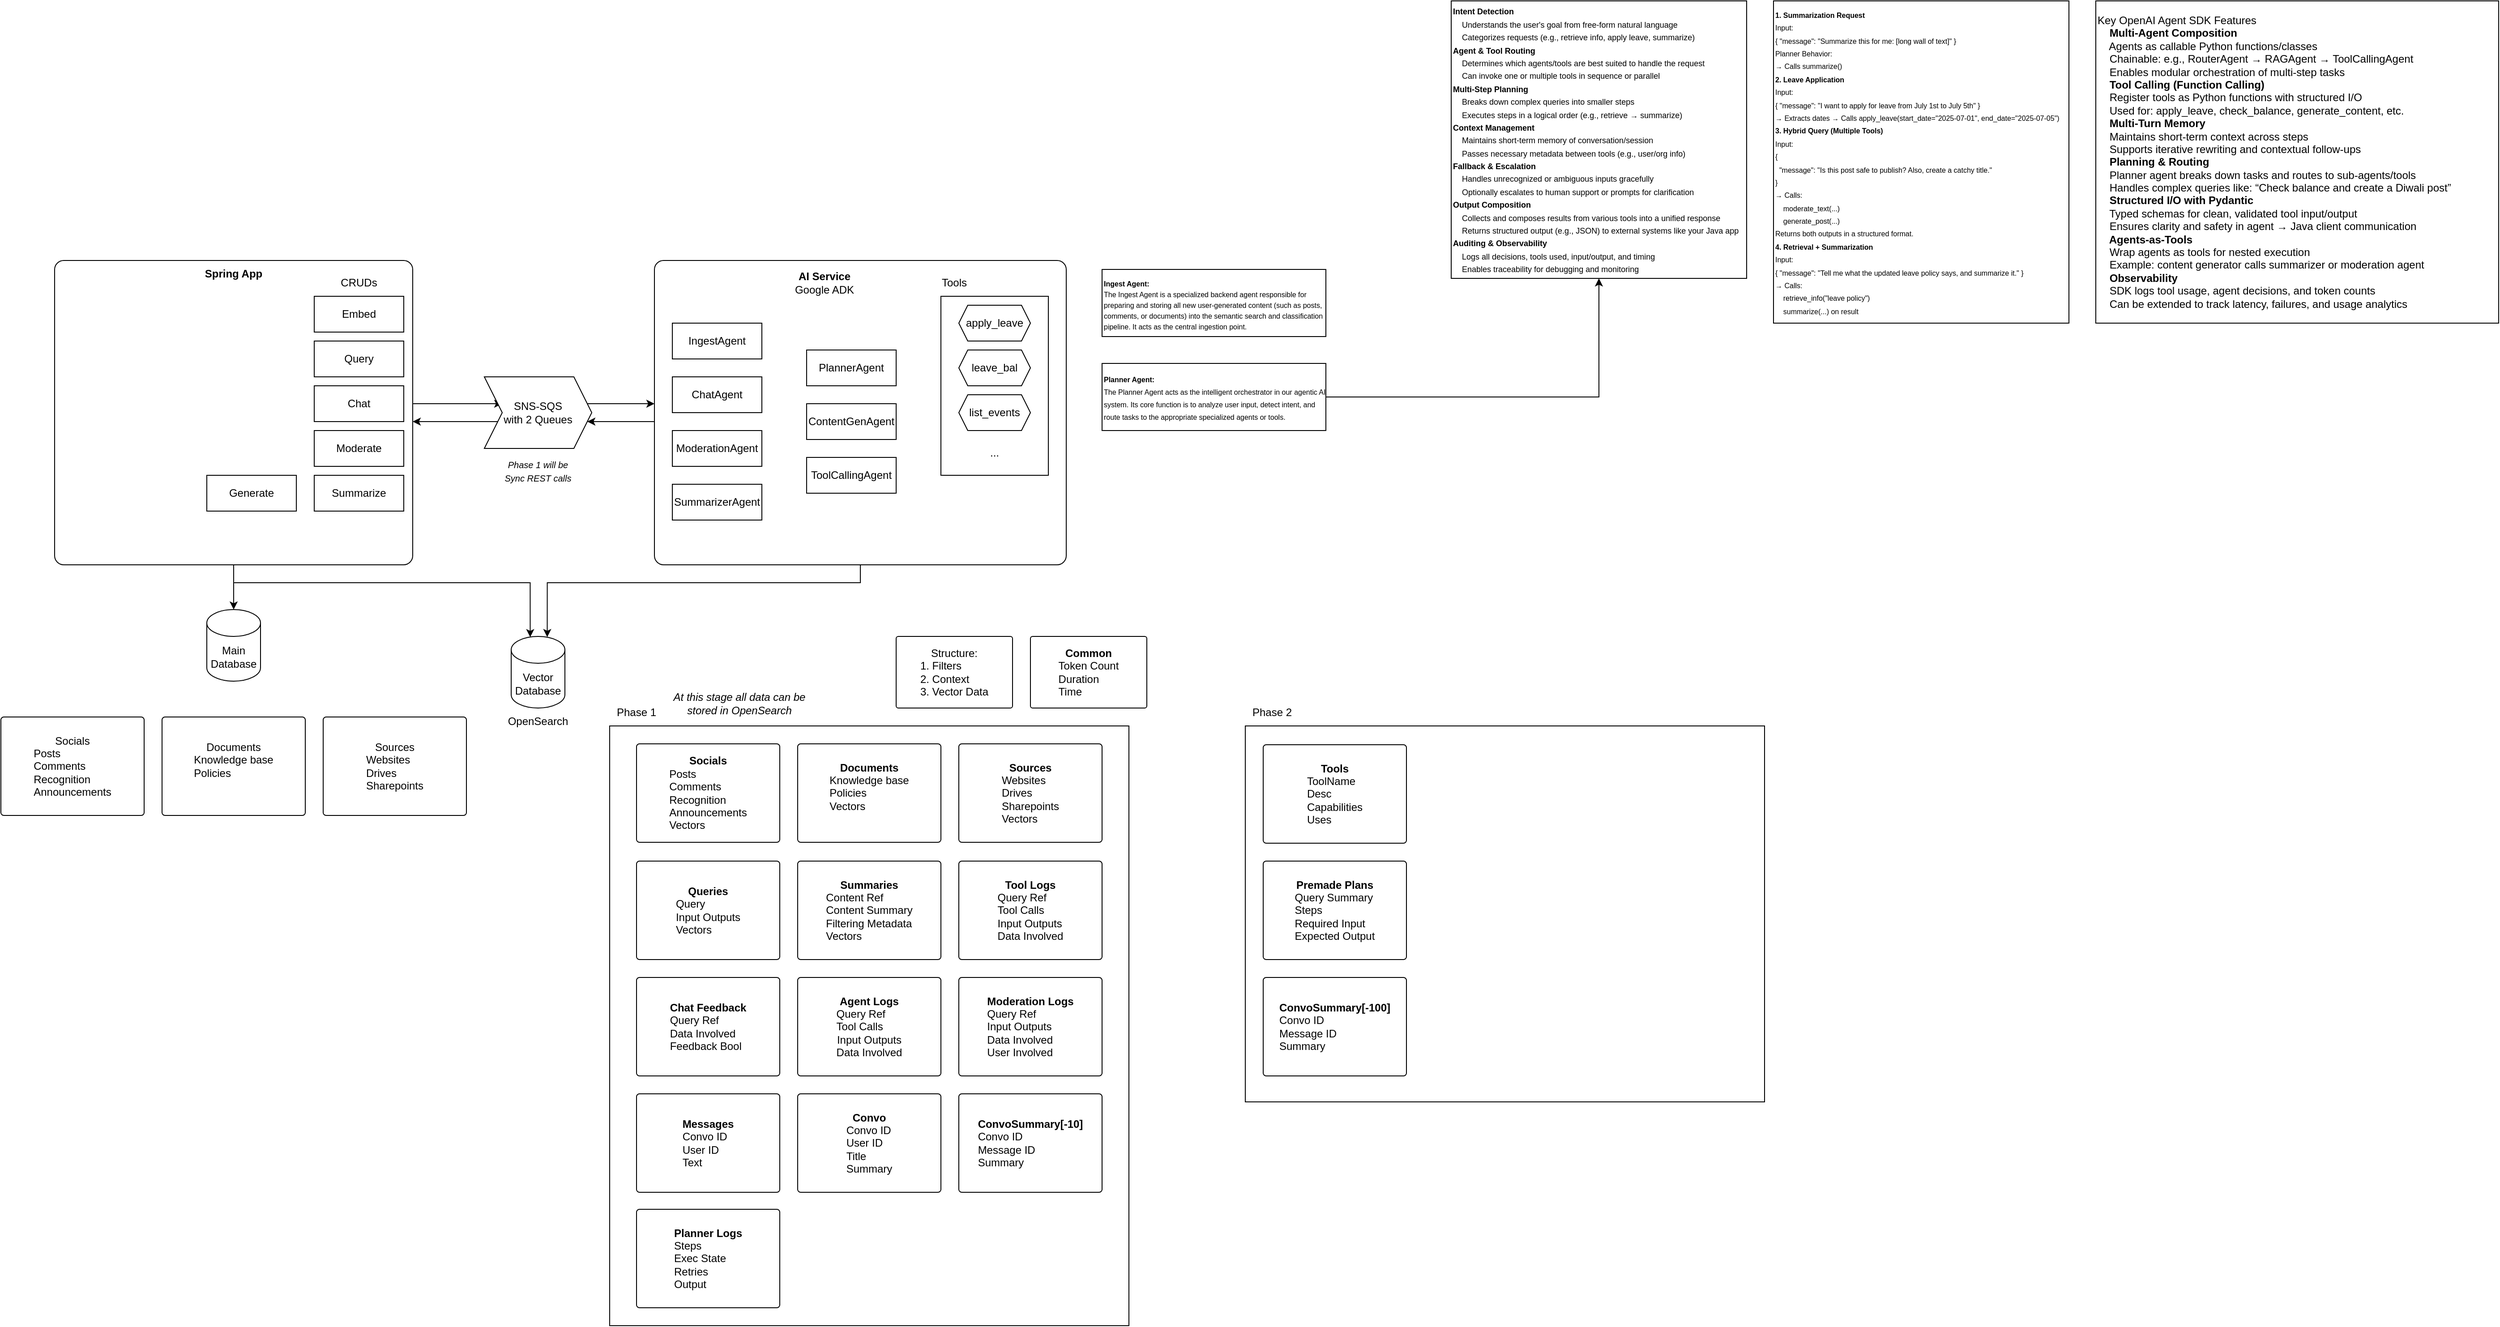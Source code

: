 <mxfile version="27.1.5">
  <diagram name="Page-1" id="6BmJr5rbr6GqPgEecNDf">
    <mxGraphModel dx="3347" dy="1787" grid="1" gridSize="10" guides="1" tooltips="1" connect="1" arrows="1" fold="1" page="0" pageScale="1" pageWidth="850" pageHeight="1100" math="0" shadow="0">
      <root>
        <mxCell id="0" />
        <mxCell id="1" parent="0" />
        <mxCell id="sI5unZWtDdbz9k2Sz7qP-52" value="" style="rounded=0;whiteSpace=wrap;html=1;fillColor=none;" parent="1" vertex="1">
          <mxGeometry x="-910" y="230" width="580" height="670" as="geometry" />
        </mxCell>
        <mxCell id="sI5unZWtDdbz9k2Sz7qP-54" value="" style="rounded=0;whiteSpace=wrap;html=1;fillColor=none;" parent="1" vertex="1">
          <mxGeometry x="-200" y="230" width="580" height="420" as="geometry" />
        </mxCell>
        <mxCell id="sI5unZWtDdbz9k2Sz7qP-48" style="edgeStyle=orthogonalEdgeStyle;rounded=0;orthogonalLoop=1;jettySize=auto;html=1;entryX=0.671;entryY=0.009;entryDx=0;entryDy=0;entryPerimeter=0;" parent="1" source="sI5unZWtDdbz9k2Sz7qP-1" target="sI5unZWtDdbz9k2Sz7qP-4" edge="1">
          <mxGeometry relative="1" as="geometry">
            <Array as="points">
              <mxPoint x="-630" y="70" />
              <mxPoint x="-980" y="70" />
            </Array>
          </mxGeometry>
        </mxCell>
        <mxCell id="wAs_jN0kXxlNqG_Lku9J-8" style="edgeStyle=orthogonalEdgeStyle;rounded=0;orthogonalLoop=1;jettySize=auto;html=1;" edge="1" parent="1" source="sI5unZWtDdbz9k2Sz7qP-1" target="wAs_jN0kXxlNqG_Lku9J-4">
          <mxGeometry relative="1" as="geometry">
            <Array as="points">
              <mxPoint x="-890" y="-110" />
              <mxPoint x="-890" y="-110" />
            </Array>
          </mxGeometry>
        </mxCell>
        <mxCell id="sI5unZWtDdbz9k2Sz7qP-1" value="" style="rounded=1;whiteSpace=wrap;html=1;arcSize=3;" parent="1" vertex="1">
          <mxGeometry x="-860" y="-290" width="460" height="340" as="geometry" />
        </mxCell>
        <mxCell id="sI5unZWtDdbz9k2Sz7qP-2" value="&lt;div&gt;&lt;b&gt;AI Service&lt;/b&gt;&lt;/div&gt;&lt;div&gt;Google ADK&lt;/div&gt;" style="text;html=1;align=center;verticalAlign=middle;whiteSpace=wrap;rounded=0;" parent="1" vertex="1">
          <mxGeometry x="-730" y="-280" width="120" height="30" as="geometry" />
        </mxCell>
        <mxCell id="sI5unZWtDdbz9k2Sz7qP-4" value="Vector Database" style="shape=cylinder3;whiteSpace=wrap;html=1;boundedLbl=1;backgroundOutline=1;size=15;" parent="1" vertex="1">
          <mxGeometry x="-1020" y="130" width="60" height="80" as="geometry" />
        </mxCell>
        <mxCell id="sI5unZWtDdbz9k2Sz7qP-6" value="&lt;div&gt;&lt;b&gt;Socials&lt;/b&gt;&lt;/div&gt;&lt;div align=&quot;left&quot;&gt;Posts&lt;/div&gt;&lt;div align=&quot;left&quot;&gt;Comments&lt;/div&gt;&lt;div align=&quot;left&quot;&gt;Recognition&lt;/div&gt;&lt;div align=&quot;left&quot;&gt;Announcements&lt;/div&gt;&lt;div align=&quot;left&quot;&gt;Vectors&lt;/div&gt;" style="rounded=1;whiteSpace=wrap;html=1;arcSize=3;" parent="1" vertex="1">
          <mxGeometry x="-880" y="250" width="160" height="110" as="geometry" />
        </mxCell>
        <mxCell id="sI5unZWtDdbz9k2Sz7qP-7" value="&lt;div&gt;Structure:&lt;/div&gt;&lt;div align=&quot;left&quot;&gt;1. Filters&lt;/div&gt;&lt;div align=&quot;left&quot;&gt;2. Context&lt;/div&gt;&lt;div align=&quot;left&quot;&gt;3. Vector Data&lt;/div&gt;" style="rounded=1;whiteSpace=wrap;html=1;arcSize=3;" parent="1" vertex="1">
          <mxGeometry x="-590" y="130" width="130" height="80" as="geometry" />
        </mxCell>
        <mxCell id="sI5unZWtDdbz9k2Sz7qP-8" value="&lt;div&gt;&lt;b&gt;Documents&lt;/b&gt;&lt;/div&gt;&lt;div align=&quot;left&quot;&gt;Knowledge base&lt;/div&gt;&lt;div align=&quot;left&quot;&gt;Policies&lt;/div&gt;&lt;div align=&quot;left&quot;&gt;Vectors&lt;/div&gt;&lt;div align=&quot;left&quot;&gt;&lt;br&gt;&lt;/div&gt;" style="rounded=1;whiteSpace=wrap;html=1;arcSize=3;" parent="1" vertex="1">
          <mxGeometry x="-700" y="250" width="160" height="110" as="geometry" />
        </mxCell>
        <mxCell id="sI5unZWtDdbz9k2Sz7qP-9" value="&lt;div&gt;&lt;b&gt;Sources&lt;/b&gt;&lt;/div&gt;&lt;div align=&quot;left&quot;&gt;Websites&lt;/div&gt;&lt;div align=&quot;left&quot;&gt;Drives&lt;/div&gt;&lt;div align=&quot;left&quot;&gt;Sharepoints&lt;/div&gt;&lt;div align=&quot;left&quot;&gt;Vectors&lt;/div&gt;" style="rounded=1;whiteSpace=wrap;html=1;arcSize=3;" parent="1" vertex="1">
          <mxGeometry x="-520" y="250" width="160" height="110" as="geometry" />
        </mxCell>
        <mxCell id="wAs_jN0kXxlNqG_Lku9J-5" style="edgeStyle=orthogonalEdgeStyle;rounded=0;orthogonalLoop=1;jettySize=auto;html=1;" edge="1" parent="1">
          <mxGeometry relative="1" as="geometry">
            <mxPoint x="-1130" y="-130" as="sourcePoint" />
            <mxPoint x="-1030" y="-130" as="targetPoint" />
          </mxGeometry>
        </mxCell>
        <mxCell id="sI5unZWtDdbz9k2Sz7qP-10" value="" style="rounded=1;whiteSpace=wrap;html=1;arcSize=3;" parent="1" vertex="1">
          <mxGeometry x="-1530" y="-290" width="400" height="340" as="geometry" />
        </mxCell>
        <mxCell id="sI5unZWtDdbz9k2Sz7qP-11" value="&lt;div&gt;&lt;b&gt;Spring App&lt;/b&gt;&lt;/div&gt;" style="text;html=1;align=center;verticalAlign=middle;whiteSpace=wrap;rounded=0;" parent="1" vertex="1">
          <mxGeometry x="-1390" y="-290" width="120" height="30" as="geometry" />
        </mxCell>
        <mxCell id="sI5unZWtDdbz9k2Sz7qP-13" value="IngestAgent" style="rounded=0;whiteSpace=wrap;html=1;" parent="1" vertex="1">
          <mxGeometry x="-840" y="-220" width="100" height="40" as="geometry" />
        </mxCell>
        <mxCell id="sI5unZWtDdbz9k2Sz7qP-14" value="&lt;div style=&quot;line-height: 100%;&quot;&gt;&lt;div align=&quot;left&quot;&gt;&lt;b&gt;&lt;font style=&quot;font-size: 8px; line-height: 100%;&quot;&gt;Ingest Agent:&lt;/font&gt;&lt;/b&gt;&lt;/div&gt;&lt;div align=&quot;left&quot;&gt;&lt;font style=&quot;font-size: 8px; line-height: 100%;&quot;&gt;The &lt;span data-end=&quot;216&quot; data-start=&quot;200&quot;&gt;Ingest Agent&lt;/span&gt; is a specialized backend agent responsible for preparing and storing all new user-generated content (such as posts, comments, or documents) into the semantic search and classification pipeline. It acts as the central ingestion point.&lt;/font&gt;&lt;/div&gt;&lt;/div&gt;" style="rounded=0;whiteSpace=wrap;html=1;align=left;" parent="1" vertex="1">
          <mxGeometry x="-360" y="-280" width="250" height="75" as="geometry" />
        </mxCell>
        <mxCell id="sI5unZWtDdbz9k2Sz7qP-15" value="Main Database" style="shape=cylinder3;whiteSpace=wrap;html=1;boundedLbl=1;backgroundOutline=1;size=15;" parent="1" vertex="1">
          <mxGeometry x="-1360" y="100" width="60" height="80" as="geometry" />
        </mxCell>
        <mxCell id="sI5unZWtDdbz9k2Sz7qP-17" value="&lt;div&gt;Socials&lt;/div&gt;&lt;div align=&quot;left&quot;&gt;Posts&lt;/div&gt;&lt;div align=&quot;left&quot;&gt;Comments&lt;/div&gt;&lt;div align=&quot;left&quot;&gt;Recognition&lt;/div&gt;&lt;div align=&quot;left&quot;&gt;Announcements&lt;/div&gt;" style="rounded=1;whiteSpace=wrap;html=1;arcSize=3;" parent="1" vertex="1">
          <mxGeometry x="-1590" y="220" width="160" height="110" as="geometry" />
        </mxCell>
        <mxCell id="sI5unZWtDdbz9k2Sz7qP-18" value="&lt;div&gt;Documents&lt;/div&gt;&lt;div align=&quot;left&quot;&gt;Knowledge base&lt;/div&gt;&lt;div align=&quot;left&quot;&gt;Policies&lt;/div&gt;&lt;div align=&quot;left&quot;&gt;&lt;br&gt;&lt;/div&gt;" style="rounded=1;whiteSpace=wrap;html=1;arcSize=3;" parent="1" vertex="1">
          <mxGeometry x="-1410" y="220" width="160" height="110" as="geometry" />
        </mxCell>
        <mxCell id="sI5unZWtDdbz9k2Sz7qP-19" value="&lt;div&gt;Sources&lt;/div&gt;&lt;div align=&quot;left&quot;&gt;Websites&lt;/div&gt;&lt;div align=&quot;left&quot;&gt;Drives&lt;/div&gt;&lt;div align=&quot;left&quot;&gt;Sharepoints&lt;/div&gt;" style="rounded=1;whiteSpace=wrap;html=1;arcSize=3;" parent="1" vertex="1">
          <mxGeometry x="-1230" y="220" width="160" height="110" as="geometry" />
        </mxCell>
        <mxCell id="sI5unZWtDdbz9k2Sz7qP-20" value="&lt;div&gt;&lt;b&gt;Queries&lt;/b&gt;&lt;/div&gt;&lt;div align=&quot;left&quot;&gt;Query&lt;/div&gt;Input Outputs&lt;div align=&quot;left&quot;&gt;Vectors&lt;/div&gt;" style="rounded=1;whiteSpace=wrap;html=1;arcSize=3;" parent="1" vertex="1">
          <mxGeometry x="-880" y="381" width="160" height="110" as="geometry" />
        </mxCell>
        <mxCell id="sI5unZWtDdbz9k2Sz7qP-21" value="&lt;div&gt;&lt;b&gt;Summaries&lt;/b&gt;&lt;/div&gt;&lt;div align=&quot;left&quot;&gt;Content Ref&lt;/div&gt;&lt;div align=&quot;left&quot;&gt;Content Summary&lt;/div&gt;&lt;div align=&quot;left&quot;&gt;Filtering Metadata&lt;/div&gt;&lt;div align=&quot;left&quot;&gt;Vectors&lt;/div&gt;" style="rounded=1;whiteSpace=wrap;html=1;arcSize=3;" parent="1" vertex="1">
          <mxGeometry x="-700" y="381" width="160" height="110" as="geometry" />
        </mxCell>
        <mxCell id="sI5unZWtDdbz9k2Sz7qP-22" value="&lt;div align=&quot;center&quot;&gt;&lt;b&gt;Tool Logs&lt;/b&gt;&lt;/div&gt;&lt;div align=&quot;left&quot;&gt;Query Ref&lt;/div&gt;&lt;div align=&quot;left&quot;&gt;Tool Calls&lt;/div&gt;&lt;div align=&quot;left&quot;&gt;Input Outputs&lt;/div&gt;&lt;div align=&quot;left&quot;&gt;Data Involved&lt;/div&gt;" style="rounded=1;whiteSpace=wrap;html=1;arcSize=3;align=center;" parent="1" vertex="1">
          <mxGeometry x="-520" y="381" width="160" height="110" as="geometry" />
        </mxCell>
        <mxCell id="sI5unZWtDdbz9k2Sz7qP-23" value="&lt;div&gt;&lt;b&gt;Chat Feedback&lt;/b&gt;&lt;/div&gt;&lt;div align=&quot;left&quot;&gt;Query Ref&lt;/div&gt;&lt;div align=&quot;left&quot;&gt;Data Involved&lt;/div&gt;&lt;div align=&quot;left&quot;&gt;Feedback Bool&lt;/div&gt;" style="rounded=1;whiteSpace=wrap;html=1;arcSize=3;" parent="1" vertex="1">
          <mxGeometry x="-880" y="511" width="160" height="110" as="geometry" />
        </mxCell>
        <mxCell id="sI5unZWtDdbz9k2Sz7qP-24" value="&lt;div align=&quot;center&quot;&gt;&lt;b&gt;Agent Logs&lt;/b&gt;&lt;/div&gt;&lt;div align=&quot;left&quot;&gt;Query Ref&lt;/div&gt;&lt;div align=&quot;left&quot;&gt;Tool Calls&lt;/div&gt;&lt;div&gt;Input Outputs&lt;/div&gt;&lt;div&gt;Data Involved&lt;/div&gt;" style="rounded=1;whiteSpace=wrap;html=1;arcSize=3;align=center;" parent="1" vertex="1">
          <mxGeometry x="-700" y="511" width="160" height="110" as="geometry" />
        </mxCell>
        <mxCell id="sI5unZWtDdbz9k2Sz7qP-25" value="&lt;div&gt;&lt;b&gt;Common&lt;/b&gt;&lt;/div&gt;&lt;div align=&quot;left&quot;&gt;Token Count&lt;/div&gt;&lt;div align=&quot;left&quot;&gt;Duration&lt;/div&gt;&lt;div align=&quot;left&quot;&gt;Time&lt;/div&gt;" style="rounded=1;whiteSpace=wrap;html=1;arcSize=3;" parent="1" vertex="1">
          <mxGeometry x="-440" y="130" width="130" height="80" as="geometry" />
        </mxCell>
        <mxCell id="sI5unZWtDdbz9k2Sz7qP-26" value="&lt;div align=&quot;center&quot;&gt;&lt;b&gt;Moderation Logs&lt;/b&gt;&lt;/div&gt;&lt;div align=&quot;left&quot;&gt;Query Ref&lt;/div&gt;&lt;div align=&quot;left&quot;&gt;Input Outputs&lt;/div&gt;&lt;div align=&quot;left&quot;&gt;Data Involved&lt;/div&gt;&lt;div align=&quot;left&quot;&gt;User Involved&lt;/div&gt;" style="rounded=1;whiteSpace=wrap;html=1;arcSize=3;align=center;" parent="1" vertex="1">
          <mxGeometry x="-520" y="511" width="160" height="110" as="geometry" />
        </mxCell>
        <mxCell id="sI5unZWtDdbz9k2Sz7qP-27" value="SummarizerAgent" style="rounded=0;whiteSpace=wrap;html=1;" parent="1" vertex="1">
          <mxGeometry x="-840" y="-40" width="100" height="40" as="geometry" />
        </mxCell>
        <mxCell id="sI5unZWtDdbz9k2Sz7qP-31" value="ModerationAgent" style="rounded=0;whiteSpace=wrap;html=1;" parent="1" vertex="1">
          <mxGeometry x="-840" y="-100" width="100" height="40" as="geometry" />
        </mxCell>
        <mxCell id="sI5unZWtDdbz9k2Sz7qP-32" value="ToolCallingAgent" style="rounded=0;whiteSpace=wrap;html=1;" parent="1" vertex="1">
          <mxGeometry x="-690" y="-70" width="100" height="40" as="geometry" />
        </mxCell>
        <mxCell id="sI5unZWtDdbz9k2Sz7qP-33" value="ContentGenAgent" style="rounded=0;whiteSpace=wrap;html=1;" parent="1" vertex="1">
          <mxGeometry x="-690" y="-130" width="100" height="40" as="geometry" />
        </mxCell>
        <mxCell id="sI5unZWtDdbz9k2Sz7qP-34" value="PlannerAgent" style="rounded=0;whiteSpace=wrap;html=1;" parent="1" vertex="1">
          <mxGeometry x="-690" y="-190" width="100" height="40" as="geometry" />
        </mxCell>
        <mxCell id="sI5unZWtDdbz9k2Sz7qP-35" value="ChatAgent" style="rounded=0;whiteSpace=wrap;html=1;" parent="1" vertex="1">
          <mxGeometry x="-840" y="-160" width="100" height="40" as="geometry" />
        </mxCell>
        <mxCell id="sI5unZWtDdbz9k2Sz7qP-37" value="apply_leave" style="shape=hexagon;perimeter=hexagonPerimeter2;whiteSpace=wrap;html=1;fixedSize=1;size=10;" parent="1" vertex="1">
          <mxGeometry x="-520" y="-240" width="80" height="40" as="geometry" />
        </mxCell>
        <mxCell id="sI5unZWtDdbz9k2Sz7qP-38" value="leave_bal" style="shape=hexagon;perimeter=hexagonPerimeter2;whiteSpace=wrap;html=1;fixedSize=1;size=10;" parent="1" vertex="1">
          <mxGeometry x="-520" y="-190" width="80" height="40" as="geometry" />
        </mxCell>
        <mxCell id="sI5unZWtDdbz9k2Sz7qP-40" value="list_events" style="shape=hexagon;perimeter=hexagonPerimeter2;whiteSpace=wrap;html=1;fixedSize=1;size=10;" parent="1" vertex="1">
          <mxGeometry x="-520" y="-140" width="80" height="40" as="geometry" />
        </mxCell>
        <mxCell id="sI5unZWtDdbz9k2Sz7qP-41" value="..." style="text;html=1;align=center;verticalAlign=middle;whiteSpace=wrap;rounded=0;" parent="1" vertex="1">
          <mxGeometry x="-510" y="-90" width="60" height="30" as="geometry" />
        </mxCell>
        <mxCell id="sI5unZWtDdbz9k2Sz7qP-42" value="" style="rounded=0;whiteSpace=wrap;html=1;fillColor=none;" parent="1" vertex="1">
          <mxGeometry x="-540" y="-250" width="120" height="200" as="geometry" />
        </mxCell>
        <mxCell id="sI5unZWtDdbz9k2Sz7qP-43" value="Tools" style="text;html=1;align=center;verticalAlign=middle;whiteSpace=wrap;rounded=0;" parent="1" vertex="1">
          <mxGeometry x="-555" y="-280" width="60" height="30" as="geometry" />
        </mxCell>
        <mxCell id="sI5unZWtDdbz9k2Sz7qP-47" style="edgeStyle=orthogonalEdgeStyle;rounded=0;orthogonalLoop=1;jettySize=auto;html=1;" parent="1" source="sI5unZWtDdbz9k2Sz7qP-44" target="sI5unZWtDdbz9k2Sz7qP-46" edge="1">
          <mxGeometry relative="1" as="geometry" />
        </mxCell>
        <mxCell id="sI5unZWtDdbz9k2Sz7qP-44" value="&lt;div style=&quot;line-height: 100%;&quot;&gt;&lt;div align=&quot;left&quot;&gt;&lt;font style=&quot;font-size: 8px;&quot;&gt;&lt;b&gt;&lt;font style=&quot;line-height: 100%;&quot;&gt;Planner Agent:&lt;/font&gt;&lt;/b&gt;&lt;/font&gt;&lt;/div&gt;&lt;font style=&quot;font-size: 8px;&quot;&gt;The Planner Agent acts as the intelligent orchestrator in our agentic AI system. Its core function is to analyze user input, detect intent, and route tasks to the appropriate specialized agents or tools.&lt;/font&gt;&lt;/div&gt;" style="rounded=0;whiteSpace=wrap;html=1;align=left;" parent="1" vertex="1">
          <mxGeometry x="-360" y="-175" width="250" height="75" as="geometry" />
        </mxCell>
        <mxCell id="sI5unZWtDdbz9k2Sz7qP-46" value="&lt;font style=&quot;font-size: 9px; line-height: 100%;&quot;&gt;&lt;b&gt;Intent Detection&lt;/b&gt;&lt;br&gt;&amp;nbsp;&amp;nbsp;&amp;nbsp; Understands the user&#39;s goal from free-form natural language&lt;br&gt;&amp;nbsp;&amp;nbsp;&amp;nbsp; Categorizes requests (e.g., retrieve info, apply leave, summarize)&lt;br&gt;&lt;b&gt;Agent &amp;amp; Tool Routing&lt;/b&gt;&lt;br&gt;&amp;nbsp;&amp;nbsp;&amp;nbsp; Determines which agents/tools are best suited to handle the request&lt;br&gt;&amp;nbsp;&amp;nbsp;&amp;nbsp; Can invoke one or multiple tools in sequence or parallel&lt;br&gt;&lt;b&gt;Multi-Step Planning&lt;/b&gt;&lt;br&gt;&amp;nbsp;&amp;nbsp;&amp;nbsp; Breaks down complex queries into smaller steps&lt;br&gt;&amp;nbsp;&amp;nbsp;&amp;nbsp; Executes steps in a logical order (e.g., retrieve → summarize)&lt;br&gt;&lt;b&gt;Context Management&lt;/b&gt;&lt;br&gt;&amp;nbsp;&amp;nbsp;&amp;nbsp; Maintains short-term memory of conversation/session&lt;br&gt;&amp;nbsp;&amp;nbsp;&amp;nbsp; Passes necessary metadata between tools (e.g., user/org info)&lt;br&gt;&lt;b&gt;Fallback &amp;amp; Escalation&lt;/b&gt;&lt;br&gt;&amp;nbsp;&amp;nbsp;&amp;nbsp; Handles unrecognized or ambiguous inputs gracefully&lt;br&gt;&amp;nbsp;&amp;nbsp;&amp;nbsp; Optionally escalates to human support or prompts for clarification&lt;br&gt;&lt;b&gt;Output Composition&lt;/b&gt;&lt;br&gt;&amp;nbsp;&amp;nbsp;&amp;nbsp; Collects and composes results from various tools into a unified response&lt;br&gt;&amp;nbsp;&amp;nbsp;&amp;nbsp; Returns structured output (e.g., JSON) to external systems like your Java app&lt;br&gt;&lt;b&gt;Auditing &amp;amp; Observability&lt;/b&gt;&lt;br&gt;&amp;nbsp;&amp;nbsp;&amp;nbsp; Logs all decisions, tools used, input/output, and timing&lt;br&gt;&amp;nbsp;&amp;nbsp;&amp;nbsp; Enables traceability for debugging and monitoring&lt;/font&gt;" style="rounded=0;whiteSpace=wrap;html=1;align=left;" parent="1" vertex="1">
          <mxGeometry x="30" y="-580" width="330" height="310" as="geometry" />
        </mxCell>
        <mxCell id="sI5unZWtDdbz9k2Sz7qP-49" value="&lt;b&gt;&lt;font style=&quot;font-size: 8px; line-height: 100%;&quot;&gt;1. Summarization Request&lt;/font&gt;&lt;/b&gt;&lt;br&gt;&lt;font style=&quot;font-size: 8px; line-height: 100%;&quot;&gt;Input:&lt;/font&gt;&lt;br&gt;&lt;font style=&quot;font-size: 8px; line-height: 100%;&quot;&gt;{ &quot;message&quot;: &quot;Summarize this for me: [long wall of text]&quot; }&lt;/font&gt;&lt;br&gt;&lt;font style=&quot;font-size: 8px; line-height: 100%;&quot;&gt;Planner Behavior:&lt;/font&gt;&lt;br&gt;&lt;font style=&quot;font-size: 8px; line-height: 100%;&quot;&gt;→ Calls summarize()&lt;/font&gt;&lt;br&gt;&lt;b&gt;&lt;font style=&quot;font-size: 8px; line-height: 100%;&quot;&gt;2. Leave Application&lt;/font&gt;&lt;/b&gt;&lt;br&gt;&lt;font style=&quot;font-size: 8px; line-height: 100%;&quot;&gt;Input:&lt;/font&gt;&lt;br&gt;&lt;font style=&quot;font-size: 8px; line-height: 100%;&quot;&gt;{ &quot;message&quot;: &quot;I want to apply for leave from July 1st to July 5th&quot; }&lt;/font&gt;&lt;br&gt;&lt;font style=&quot;font-size: 8px; line-height: 100%;&quot;&gt;→ Extracts dates → Calls apply_leave(start_date=&quot;2025-07-01&quot;, end_date=&quot;2025-07-05&quot;)&lt;/font&gt;&lt;br&gt;&lt;b&gt;&lt;font style=&quot;font-size: 8px; line-height: 100%;&quot;&gt;3. Hybrid Query (Multiple Tools)&lt;/font&gt;&lt;/b&gt;&lt;br&gt;&lt;font style=&quot;font-size: 8px; line-height: 100%;&quot;&gt;Input:&lt;/font&gt;&lt;br&gt;&lt;font style=&quot;font-size: 8px; line-height: 100%;&quot;&gt;{&lt;/font&gt;&lt;br&gt;&lt;font style=&quot;font-size: 8px; line-height: 100%;&quot;&gt;&amp;nbsp; &quot;message&quot;: &quot;Is this post safe to publish? Also, create a catchy title.&quot;&lt;/font&gt;&lt;br&gt;&lt;font style=&quot;font-size: 8px; line-height: 100%;&quot;&gt;}&lt;/font&gt;&lt;br&gt;&lt;font style=&quot;font-size: 8px; line-height: 100%;&quot;&gt;→ Calls:&lt;/font&gt;&lt;br&gt;&lt;font style=&quot;font-size: 8px; line-height: 100%;&quot;&gt;&amp;nbsp;&amp;nbsp;&amp;nbsp; moderate_text(...)&lt;/font&gt;&lt;br&gt;&lt;font style=&quot;font-size: 8px; line-height: 100%;&quot;&gt;&amp;nbsp;&amp;nbsp;&amp;nbsp; generate_post(...)&lt;/font&gt;&lt;br&gt;&lt;font style=&quot;font-size: 8px; line-height: 100%;&quot;&gt;Returns both outputs in a structured format.&lt;/font&gt;&lt;br&gt;&lt;b&gt;&lt;font style=&quot;font-size: 8px; line-height: 100%;&quot;&gt;4. Retrieval + Summarization&lt;/font&gt;&lt;/b&gt;&lt;br&gt;&lt;font style=&quot;font-size: 8px; line-height: 100%;&quot;&gt;Input:&lt;/font&gt;&lt;br&gt;&lt;font style=&quot;font-size: 8px; line-height: 100%;&quot;&gt;{ &quot;message&quot;: &quot;Tell me what the updated leave policy says, and summarize it.&quot; }&lt;/font&gt;&lt;br&gt;&lt;font style=&quot;font-size: 8px; line-height: 100%;&quot;&gt;→ Calls:&lt;/font&gt;&lt;br&gt;&lt;font style=&quot;font-size: 8px; line-height: 100%;&quot;&gt;&amp;nbsp;&amp;nbsp;&amp;nbsp; retrieve_info(&quot;leave policy&quot;)&lt;/font&gt;&lt;br&gt;&lt;font style=&quot;font-size: 8px; line-height: 100%;&quot;&gt;&amp;nbsp;&amp;nbsp;&amp;nbsp; summarize(...) on result&lt;/font&gt;" style="rounded=0;whiteSpace=wrap;html=1;align=left;" parent="1" vertex="1">
          <mxGeometry x="390" y="-580" width="330" height="360" as="geometry" />
        </mxCell>
        <mxCell id="sI5unZWtDdbz9k2Sz7qP-50" value="Key OpenAI Agent SDK Features&lt;br&gt;&amp;nbsp;&amp;nbsp;&amp;nbsp; &lt;b&gt;Multi-Agent Composition&lt;/b&gt;&lt;br&gt;&amp;nbsp;&amp;nbsp;&amp;nbsp; Agents as callable Python functions/classes&lt;br&gt;&amp;nbsp;&amp;nbsp;&amp;nbsp; Chainable: e.g., RouterAgent → RAGAgent → ToolCallingAgent&lt;br&gt;&amp;nbsp;&amp;nbsp;&amp;nbsp; Enables modular orchestration of multi-step tasks&lt;br&gt;&lt;b&gt;&amp;nbsp;&amp;nbsp;&amp;nbsp; Tool Calling (Function Calling)&lt;/b&gt;&lt;br&gt;&amp;nbsp;&amp;nbsp;&amp;nbsp; Register tools as Python functions with structured I/O&lt;br&gt;&amp;nbsp;&amp;nbsp;&amp;nbsp; Used for: apply_leave, check_balance, generate_content, etc.&lt;br&gt;&lt;b&gt;&amp;nbsp;&amp;nbsp;&amp;nbsp; Multi-Turn Memory&lt;/b&gt;&lt;br&gt;&amp;nbsp;&amp;nbsp;&amp;nbsp; Maintains short-term context across steps&lt;br&gt;&amp;nbsp;&amp;nbsp;&amp;nbsp; Supports iterative rewriting and contextual follow-ups&lt;br&gt;&lt;b&gt;&amp;nbsp;&amp;nbsp;&amp;nbsp; Planning &amp;amp; Routing&lt;/b&gt;&lt;br&gt;&amp;nbsp;&amp;nbsp;&amp;nbsp; Planner agent breaks down tasks and routes to sub-agents/tools&lt;br&gt;&amp;nbsp;&amp;nbsp;&amp;nbsp; Handles complex queries like: “Check balance and create a Diwali post”&lt;br&gt;&lt;b&gt;&amp;nbsp;&amp;nbsp;&amp;nbsp; Structured I/O with Pydantic&lt;/b&gt;&lt;br&gt;&amp;nbsp;&amp;nbsp;&amp;nbsp; Typed schemas for clean, validated tool input/output&lt;br&gt;&amp;nbsp;&amp;nbsp;&amp;nbsp; Ensures clarity and safety in agent → Java client communication&lt;br&gt;&lt;b&gt;&amp;nbsp;&amp;nbsp;&amp;nbsp; Agents-as-Tools&lt;/b&gt;&lt;br&gt;&amp;nbsp;&amp;nbsp;&amp;nbsp; Wrap agents as tools for nested execution&lt;br&gt;&amp;nbsp;&amp;nbsp;&amp;nbsp; Example: content generator calls summarizer or moderation agent&lt;br&gt;&lt;div&gt;&lt;b&gt;&amp;nbsp;&amp;nbsp;&amp;nbsp; Observability&lt;/b&gt;&lt;br&gt;&lt;/div&gt;&lt;div&gt;&amp;nbsp;&amp;nbsp;&amp;nbsp; SDK logs tool usage, agent decisions, and token counts&lt;/div&gt;&lt;div&gt;&amp;nbsp;&amp;nbsp;&amp;nbsp; Can be extended to track latency, failures, and usage analytics&lt;/div&gt;" style="rounded=0;whiteSpace=wrap;html=1;align=left;" parent="1" vertex="1">
          <mxGeometry x="750" y="-580" width="450" height="360" as="geometry" />
        </mxCell>
        <mxCell id="sI5unZWtDdbz9k2Sz7qP-51" value="&lt;div&gt;&lt;b&gt;Tools&lt;/b&gt;&lt;/div&gt;&lt;div align=&quot;left&quot;&gt;ToolName&lt;/div&gt;&lt;div align=&quot;left&quot;&gt;Desc&lt;/div&gt;&lt;div align=&quot;left&quot;&gt;Capabilities&lt;/div&gt;&lt;div align=&quot;left&quot;&gt;Uses&lt;/div&gt;" style="rounded=1;whiteSpace=wrap;html=1;arcSize=3;" parent="1" vertex="1">
          <mxGeometry x="-180" y="251" width="160" height="110" as="geometry" />
        </mxCell>
        <mxCell id="sI5unZWtDdbz9k2Sz7qP-53" value="Phase 1" style="text;html=1;align=center;verticalAlign=middle;whiteSpace=wrap;rounded=0;" parent="1" vertex="1">
          <mxGeometry x="-910" y="200" width="60" height="30" as="geometry" />
        </mxCell>
        <mxCell id="sI5unZWtDdbz9k2Sz7qP-55" value="&lt;div&gt;&lt;b&gt;Planner Logs&lt;/b&gt;&lt;/div&gt;&lt;div align=&quot;left&quot;&gt;Steps&lt;/div&gt;&lt;div align=&quot;left&quot;&gt;Exec State&lt;/div&gt;&lt;div align=&quot;left&quot;&gt;Retries&lt;/div&gt;&lt;div align=&quot;left&quot;&gt;Output&lt;/div&gt;" style="rounded=1;whiteSpace=wrap;html=1;arcSize=3;" parent="1" vertex="1">
          <mxGeometry x="-880" y="770" width="160" height="110" as="geometry" />
        </mxCell>
        <mxCell id="sI5unZWtDdbz9k2Sz7qP-56" value="&lt;div align=&quot;center&quot;&gt;&lt;b&gt;Premade Plans&lt;/b&gt;&lt;/div&gt;&lt;div align=&quot;left&quot;&gt;Query Summary&lt;/div&gt;&lt;div align=&quot;left&quot;&gt;Steps&lt;/div&gt;&lt;div align=&quot;left&quot;&gt;Required Input &lt;br&gt;&lt;/div&gt;&lt;div align=&quot;left&quot;&gt;Expected Output&lt;/div&gt;" style="rounded=1;whiteSpace=wrap;html=1;arcSize=3;align=center;" parent="1" vertex="1">
          <mxGeometry x="-180" y="381" width="160" height="110" as="geometry" />
        </mxCell>
        <mxCell id="sI5unZWtDdbz9k2Sz7qP-57" value="Phase 2" style="text;html=1;align=center;verticalAlign=middle;whiteSpace=wrap;rounded=0;" parent="1" vertex="1">
          <mxGeometry x="-200" y="200" width="60" height="30" as="geometry" />
        </mxCell>
        <mxCell id="sI5unZWtDdbz9k2Sz7qP-58" value="&lt;div align=&quot;center&quot;&gt;&lt;b&gt;Convo&lt;/b&gt;&lt;/div&gt;&lt;div align=&quot;left&quot;&gt;Convo ID&lt;/div&gt;&lt;div align=&quot;left&quot;&gt;User ID&lt;/div&gt;&lt;div align=&quot;left&quot;&gt;Title&lt;/div&gt;&lt;div align=&quot;left&quot;&gt;Summary&lt;/div&gt;" style="rounded=1;whiteSpace=wrap;html=1;arcSize=3;align=center;" parent="1" vertex="1">
          <mxGeometry x="-700" y="641" width="160" height="110" as="geometry" />
        </mxCell>
        <mxCell id="sI5unZWtDdbz9k2Sz7qP-59" value="&lt;div align=&quot;center&quot;&gt;&lt;b&gt;ConvoSummary[-10]&lt;/b&gt;&lt;/div&gt;&lt;div align=&quot;left&quot;&gt;Convo ID&lt;/div&gt;&lt;div align=&quot;left&quot;&gt;Message ID&lt;/div&gt;&lt;div align=&quot;left&quot;&gt;Summary&lt;/div&gt;" style="rounded=1;whiteSpace=wrap;html=1;arcSize=3;align=center;" parent="1" vertex="1">
          <mxGeometry x="-520" y="641" width="160" height="110" as="geometry" />
        </mxCell>
        <mxCell id="sI5unZWtDdbz9k2Sz7qP-60" value="&lt;div align=&quot;center&quot;&gt;&lt;b&gt;ConvoSummary[-100]&lt;/b&gt;&lt;/div&gt;&lt;div align=&quot;left&quot;&gt;Convo ID&lt;/div&gt;&lt;div align=&quot;left&quot;&gt;Message ID&lt;/div&gt;&lt;div align=&quot;left&quot;&gt;Summary&lt;/div&gt;" style="rounded=1;whiteSpace=wrap;html=1;arcSize=3;align=center;" parent="1" vertex="1">
          <mxGeometry x="-180" y="511" width="160" height="110" as="geometry" />
        </mxCell>
        <mxCell id="sI5unZWtDdbz9k2Sz7qP-62" value="&lt;div&gt;&lt;b&gt;Messages&lt;/b&gt;&lt;/div&gt;&lt;div align=&quot;left&quot;&gt;Convo ID&lt;/div&gt;&lt;div align=&quot;left&quot;&gt;User ID&lt;/div&gt;&lt;div align=&quot;left&quot;&gt;Text&lt;/div&gt;" style="rounded=1;whiteSpace=wrap;html=1;arcSize=3;" parent="1" vertex="1">
          <mxGeometry x="-880" y="641" width="160" height="110" as="geometry" />
        </mxCell>
        <mxCell id="sI5unZWtDdbz9k2Sz7qP-64" value="Embed" style="rounded=0;whiteSpace=wrap;html=1;" parent="1" vertex="1">
          <mxGeometry x="-1240" y="-250" width="100" height="40" as="geometry" />
        </mxCell>
        <mxCell id="sI5unZWtDdbz9k2Sz7qP-65" value="Query" style="rounded=0;whiteSpace=wrap;html=1;" parent="1" vertex="1">
          <mxGeometry x="-1240" y="-200" width="100" height="40" as="geometry" />
        </mxCell>
        <mxCell id="sI5unZWtDdbz9k2Sz7qP-66" value="Chat" style="rounded=0;whiteSpace=wrap;html=1;" parent="1" vertex="1">
          <mxGeometry x="-1240" y="-150" width="100" height="40" as="geometry" />
        </mxCell>
        <mxCell id="sI5unZWtDdbz9k2Sz7qP-67" value="Moderate" style="rounded=0;whiteSpace=wrap;html=1;" parent="1" vertex="1">
          <mxGeometry x="-1240" y="-100" width="100" height="40" as="geometry" />
        </mxCell>
        <mxCell id="sI5unZWtDdbz9k2Sz7qP-68" value="Summarize" style="rounded=0;whiteSpace=wrap;html=1;" parent="1" vertex="1">
          <mxGeometry x="-1240" y="-50" width="100" height="40" as="geometry" />
        </mxCell>
        <mxCell id="sI5unZWtDdbz9k2Sz7qP-69" value="Generate" style="rounded=0;whiteSpace=wrap;html=1;" parent="1" vertex="1">
          <mxGeometry x="-1360" y="-50" width="100" height="40" as="geometry" />
        </mxCell>
        <mxCell id="sI5unZWtDdbz9k2Sz7qP-71" value="CRUDs" style="text;html=1;align=center;verticalAlign=middle;whiteSpace=wrap;rounded=0;" parent="1" vertex="1">
          <mxGeometry x="-1220" y="-280" width="60" height="30" as="geometry" />
        </mxCell>
        <mxCell id="wAs_jN0kXxlNqG_Lku9J-1" value="OpenSearch" style="text;html=1;align=center;verticalAlign=middle;whiteSpace=wrap;rounded=0;" vertex="1" parent="1">
          <mxGeometry x="-1020" y="210" width="60" height="30" as="geometry" />
        </mxCell>
        <mxCell id="wAs_jN0kXxlNqG_Lku9J-2" style="edgeStyle=orthogonalEdgeStyle;rounded=0;orthogonalLoop=1;jettySize=auto;html=1;entryX=0.5;entryY=0;entryDx=0;entryDy=0;entryPerimeter=0;" edge="1" parent="1" source="sI5unZWtDdbz9k2Sz7qP-10" target="sI5unZWtDdbz9k2Sz7qP-15">
          <mxGeometry relative="1" as="geometry" />
        </mxCell>
        <mxCell id="wAs_jN0kXxlNqG_Lku9J-3" style="edgeStyle=orthogonalEdgeStyle;rounded=0;orthogonalLoop=1;jettySize=auto;html=1;entryX=0.354;entryY=0.01;entryDx=0;entryDy=0;entryPerimeter=0;" edge="1" parent="1" source="sI5unZWtDdbz9k2Sz7qP-10" target="sI5unZWtDdbz9k2Sz7qP-4">
          <mxGeometry relative="1" as="geometry">
            <mxPoint x="-1000" y="90" as="targetPoint" />
            <Array as="points">
              <mxPoint x="-1330" y="70" />
              <mxPoint x="-999" y="70" />
            </Array>
          </mxGeometry>
        </mxCell>
        <mxCell id="wAs_jN0kXxlNqG_Lku9J-6" style="edgeStyle=orthogonalEdgeStyle;rounded=0;orthogonalLoop=1;jettySize=auto;html=1;" edge="1" parent="1" source="wAs_jN0kXxlNqG_Lku9J-4" target="sI5unZWtDdbz9k2Sz7qP-1">
          <mxGeometry relative="1" as="geometry">
            <Array as="points">
              <mxPoint x="-900" y="-130" />
              <mxPoint x="-900" y="-130" />
            </Array>
          </mxGeometry>
        </mxCell>
        <mxCell id="wAs_jN0kXxlNqG_Lku9J-9" style="edgeStyle=orthogonalEdgeStyle;rounded=0;orthogonalLoop=1;jettySize=auto;html=1;" edge="1" parent="1" source="wAs_jN0kXxlNqG_Lku9J-4" target="sI5unZWtDdbz9k2Sz7qP-10">
          <mxGeometry relative="1" as="geometry">
            <Array as="points">
              <mxPoint x="-1080" y="-110" />
              <mxPoint x="-1080" y="-110" />
            </Array>
          </mxGeometry>
        </mxCell>
        <mxCell id="wAs_jN0kXxlNqG_Lku9J-4" value="&lt;div&gt;SNS-SQS&lt;/div&gt;&lt;div&gt;with 2 Queues&lt;/div&gt;" style="shape=step;perimeter=stepPerimeter;whiteSpace=wrap;html=1;fixedSize=1;" vertex="1" parent="1">
          <mxGeometry x="-1050" y="-160" width="120" height="80" as="geometry" />
        </mxCell>
        <mxCell id="wAs_jN0kXxlNqG_Lku9J-10" value="&lt;font style=&quot;font-size: 10px;&quot;&gt;&lt;i&gt;Phase 1 will be Sync REST calls&lt;/i&gt;&lt;/font&gt;" style="text;html=1;align=center;verticalAlign=middle;whiteSpace=wrap;rounded=0;" vertex="1" parent="1">
          <mxGeometry x="-1030" y="-70" width="80" height="30" as="geometry" />
        </mxCell>
        <mxCell id="wAs_jN0kXxlNqG_Lku9J-11" value="&lt;i&gt;At this stage all data can be stored in OpenSearch&lt;/i&gt;" style="text;html=1;align=center;verticalAlign=middle;whiteSpace=wrap;rounded=0;" vertex="1" parent="1">
          <mxGeometry x="-840" y="190" width="150" height="30" as="geometry" />
        </mxCell>
      </root>
    </mxGraphModel>
  </diagram>
</mxfile>
